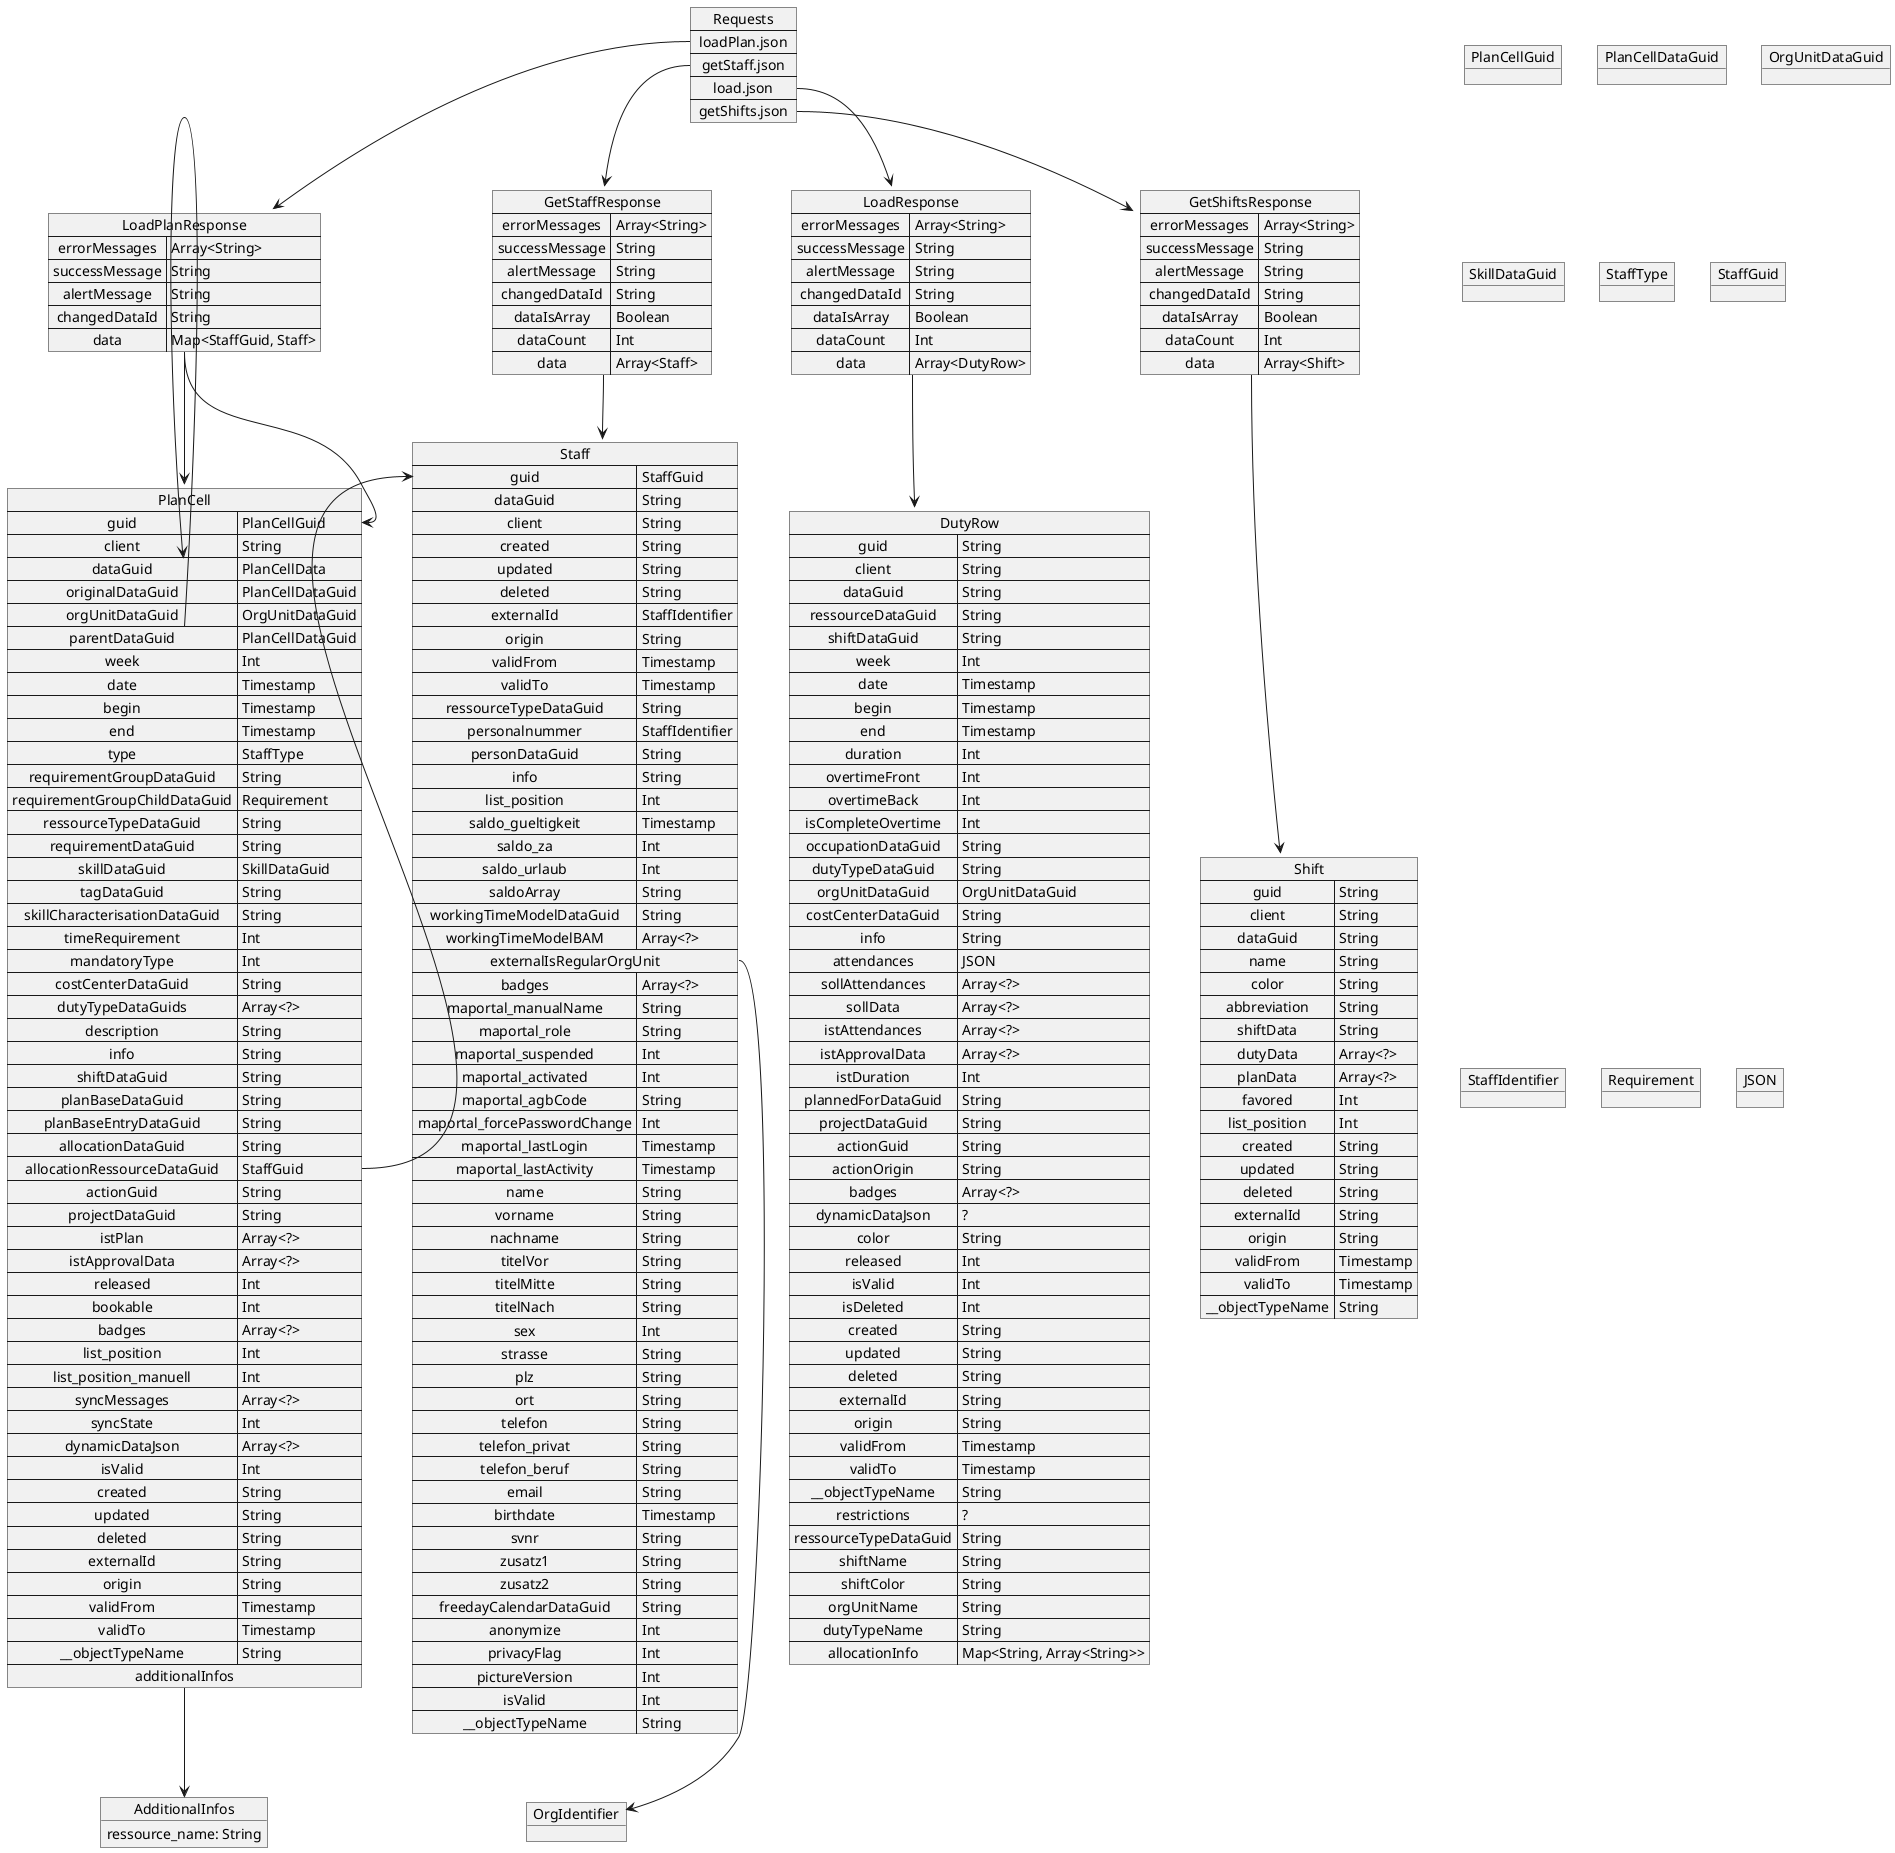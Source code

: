 @startuml
object PlanCellGuid
object PlanCellDataGuid
object OrgUnitDataGuid
object SkillDataGuid
object StaffType
object StaffGuid
object StaffIdentifier
object OrgIdentifier
object Requirement
object JSON
object AdditionalInfos {
    ressource_name: String
}

map PlanCell {
    guid => PlanCellGuid
    client => String
    dataGuid => PlanCellData
    originalDataGuid => PlanCellDataGuid
    orgUnitDataGuid => OrgUnitDataGuid
    parentDataGuid => PlanCellDataGuid
    week => Int
    date => Timestamp
    begin => Timestamp
    end => Timestamp
    type => StaffType
    requirementGroupDataGuid => String
    requirementGroupChildDataGuid => Requirement
    ressourceTypeDataGuid => String
    requirementDataGuid => String
    skillDataGuid => SkillDataGuid
    tagDataGuid => String
    skillCharacterisationDataGuid => String
    timeRequirement => Int
    mandatoryType => Int
    costCenterDataGuid => String
    dutyTypeDataGuids => Array<?>
    description => String
    info => String
    shiftDataGuid => String
    planBaseDataGuid => String
    planBaseEntryDataGuid => String
    allocationDataGuid => String
    allocationRessourceDataGuid => StaffGuid
    actionGuid => String
    projectDataGuid => String
    istPlan => Array<?>
    istApprovalData => Array<?>
    released => Int
    bookable => Int
    badges => Array<?>
    list_position => Int
    list_position_manuell => Int
    syncMessages => Array<?>
    syncState => Int
    dynamicDataJson => Array<?>
    isValid => Int
    created => String
    updated => String
    deleted => String
    externalId => String
    origin => String
    validFrom => Timestamp
    validTo => Timestamp
    __objectTypeName => String
    additionalInfos *--> AdditionalInfos
}

map Staff {
    guid => StaffGuid
    dataGuid => String
    client => String
    created => String
    updated => String
    deleted => String
    externalId => StaffIdentifier
    origin => String
    validFrom => Timestamp
    validTo => Timestamp
    ressourceTypeDataGuid => String
    personalnummer => StaffIdentifier
    personDataGuid => String
    info => String
    list_position => Int
    saldo_gueltigkeit => Timestamp
    saldo_za => Int
    saldo_urlaub => Int
    saldoArray => String
    workingTimeModelDataGuid => String
    workingTimeModelBAM => Array<?>
    externalIsRegularOrgUnit *--> OrgIdentifier
    badges => Array<?>
    maportal_manualName => String
    maportal_role => String
    maportal_suspended => Int
    maportal_activated => Int
    maportal_agbCode => String
    maportal_forcePasswordChange => Int
    maportal_lastLogin => Timestamp
    maportal_lastActivity => Timestamp
    name => String
    vorname => String
    nachname => String
    titelVor => String
    titelMitte => String
    titelNach => String
    sex => Int
    strasse => String
    plz => String
    ort => String
    telefon => String
    telefon_privat => String
    telefon_beruf => String
    email => String
    birthdate => Timestamp
    svnr => String
    zusatz1 => String
    zusatz2 => String
    freedayCalendarDataGuid => String
    anonymize => Int
    privacyFlag => Int
    pictureVersion => Int
    isValid => Int
    __objectTypeName => String
}

map DutyRow {
    guid => String
    client => String
    dataGuid => String
    ressourceDataGuid => String
    shiftDataGuid => String
    week => Int
    date => Timestamp
    begin => Timestamp
    end => Timestamp
    duration => Int
    overtimeFront => Int
    overtimeBack => Int
    isCompleteOvertime => Int
    occupationDataGuid => String
    dutyTypeDataGuid => String
    orgUnitDataGuid => OrgUnitDataGuid
    costCenterDataGuid => String
    info => String
    attendances => JSON
    sollAttendances => Array<?>
    sollData => Array<?>
    istAttendances => Array<?>
    istApprovalData => Array<?>
    istDuration => Int
    plannedForDataGuid => String
    projectDataGuid => String
    actionGuid => String
    actionOrigin => String
    badges => Array<?>
    dynamicDataJson => ?
    color => String
    released => Int
    isValid => Int
    isDeleted => Int
    created => String
    updated => String
    deleted => String
    externalId => String
    origin => String
    validFrom => Timestamp
    validTo => Timestamp
    __objectTypeName => String
    restrictions => ?
    ressourceTypeDataGuid => String
    shiftName => String
    shiftColor => String
    orgUnitName => String
    dutyTypeName => String
    allocationInfo => Map<String, Array<String>>
}

map Shift {
    guid => String
    client => String
    dataGuid => String
    name => String
    color => String
    abbreviation => String
    shiftData => String
    dutyData => Array<?>
    planData => Array<?>
    favored => Int
    list_position => Int
    created => String
    updated => String
    deleted => String
    externalId => String
    origin => String
    validFrom => Timestamp
    validTo => Timestamp
    __objectTypeName => String
}

map LoadPlanResponse {
    errorMessages => Array<String>
    successMessage => String
    alertMessage => String
    changedDataId => String
    data => Map<StaffGuid, Staff>
}

map GetStaffResponse {
    errorMessages => Array<String>
    successMessage => String
    alertMessage => String
    changedDataId => String
    dataIsArray => Boolean
    dataCount => Int
    data => Array<Staff>
}

map LoadResponse {
    errorMessages => Array<String>
    successMessage => String
    alertMessage => String
    changedDataId => String
    dataIsArray => Boolean
    dataCount => Int
    data => Array<DutyRow>
}

map GetShiftsResponse {
    errorMessages => Array<String>
    successMessage => String
    alertMessage => String
    changedDataId => String
    dataIsArray => Boolean
    dataCount => Int
    data => Array<Shift>
}

map Requests {
    loadPlan.json *--> LoadPlanResponse
    getStaff.json *--> GetStaffResponse
    load.json *--> LoadResponse
    getShifts.json *--> GetShiftsResponse
}

LoadPlanResponse::data --> PlanCell
LoadPlanResponse::data --> PlanCell::guid

GetStaffResponse::data --> Staff

LoadResponse::data --> DutyRow

GetShiftsResponse::data --> Shift

PlanCell::parentDataGuid -> PlanCell::dataGuid
PlanCell::allocationRessourceDataGuid -> Staff::guid

@enduml
